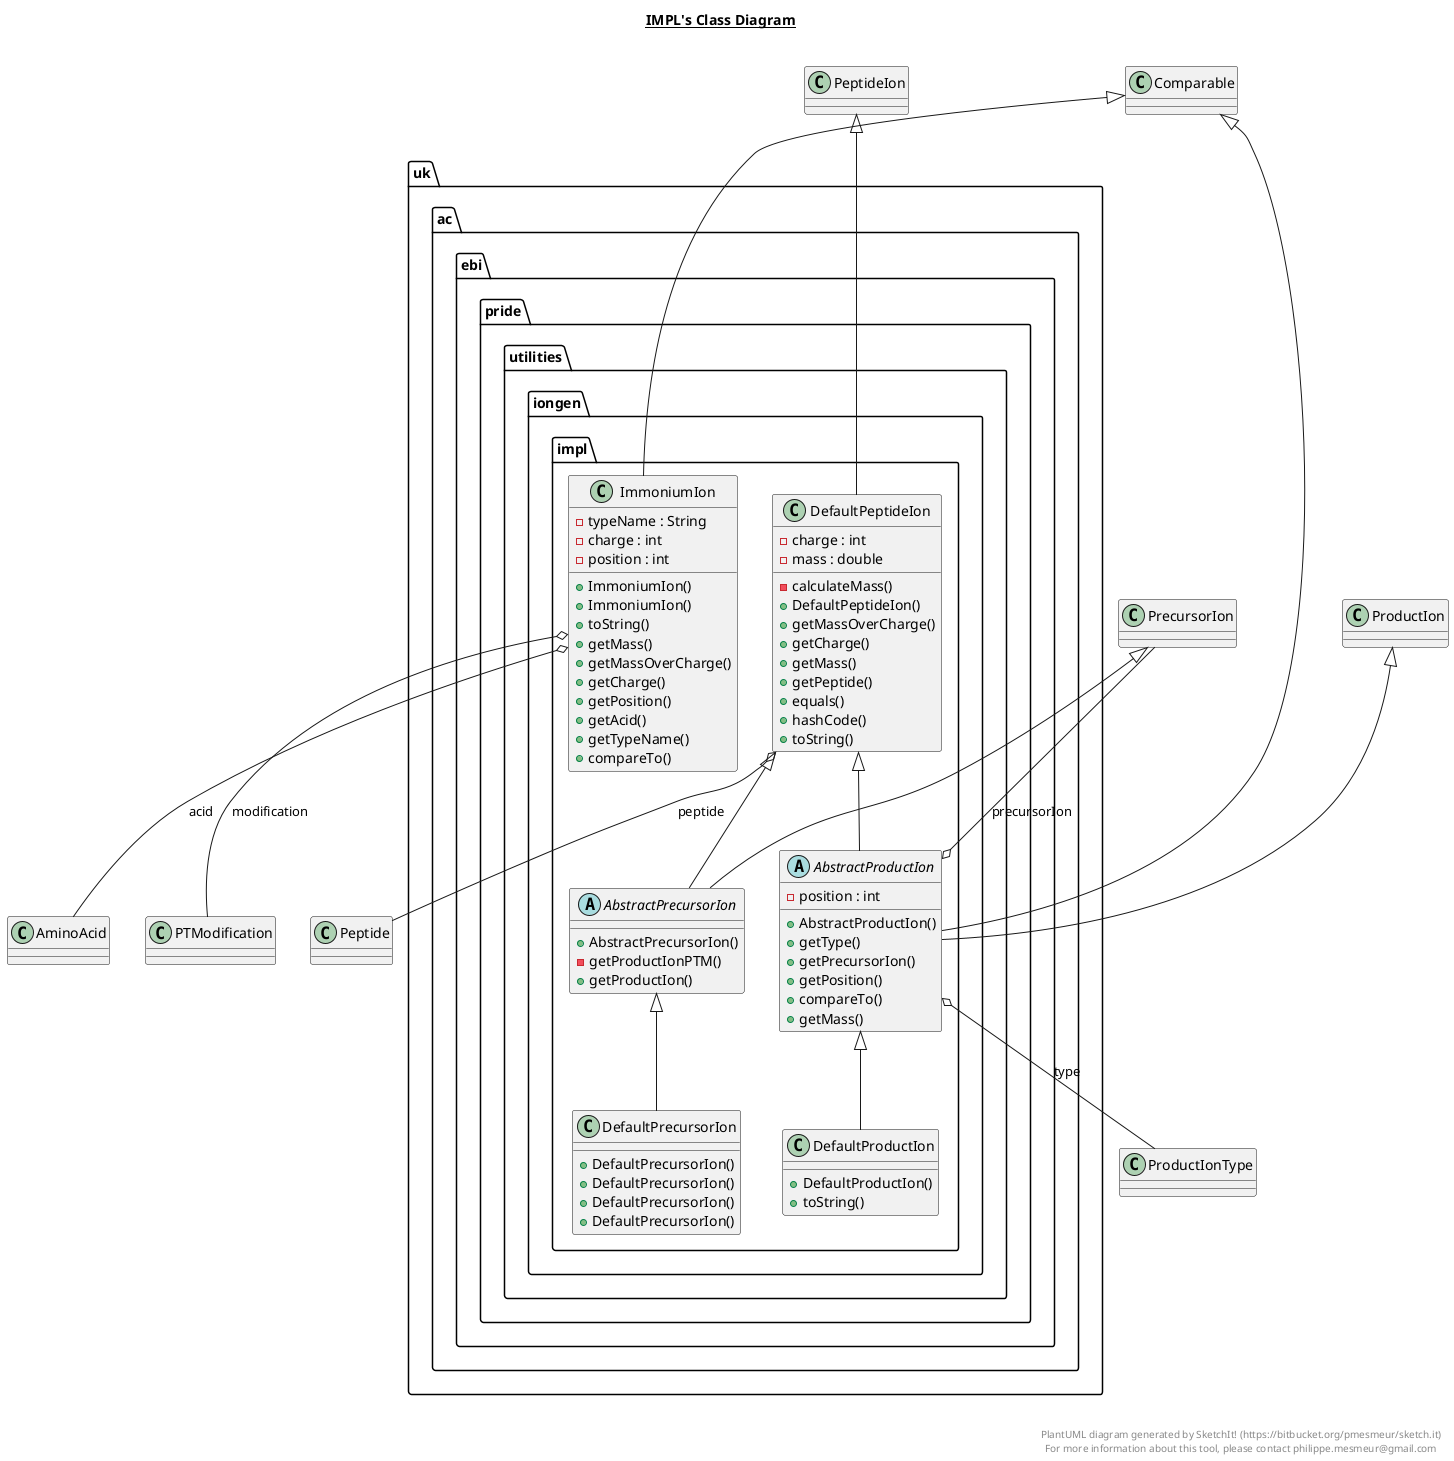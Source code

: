 @startuml

title __IMPL's Class Diagram__\n

  package uk.ac.ebi.pride.utilities.iongen {
    package uk.ac.ebi.pride.utilities.iongen.impl {
      abstract class AbstractPrecursorIon {
          + AbstractPrecursorIon()
          - getProductIonPTM()
          + getProductIon()
      }
    }
  }
  

  package uk.ac.ebi.pride.utilities.iongen {
    package uk.ac.ebi.pride.utilities.iongen.impl {
      abstract class AbstractProductIon {
          - position : int
          + AbstractProductIon()
          + getType()
          + getPrecursorIon()
          + getPosition()
          + compareTo()
          + getMass()
      }
    }
  }
  

  package uk.ac.ebi.pride.utilities.iongen {
    package uk.ac.ebi.pride.utilities.iongen.impl {
      class DefaultPeptideIon {
          - charge : int
          - mass : double
          - calculateMass()
          + DefaultPeptideIon()
          + getMassOverCharge()
          + getCharge()
          + getMass()
          + getPeptide()
          + equals()
          + hashCode()
          + toString()
      }
    }
  }
  

  package uk.ac.ebi.pride.utilities.iongen {
    package uk.ac.ebi.pride.utilities.iongen.impl {
      class DefaultPrecursorIon {
          + DefaultPrecursorIon()
          + DefaultPrecursorIon()
          + DefaultPrecursorIon()
          + DefaultPrecursorIon()
      }
    }
  }
  

  package uk.ac.ebi.pride.utilities.iongen {
    package uk.ac.ebi.pride.utilities.iongen.impl {
      class DefaultProductIon {
          + DefaultProductIon()
          + toString()
      }
    }
  }
  

  package uk.ac.ebi.pride.utilities.iongen {
    package uk.ac.ebi.pride.utilities.iongen.impl {
      class ImmoniumIon {
          - typeName : String
          - charge : int
          - position : int
          + ImmoniumIon()
          + ImmoniumIon()
          + toString()
          + getMass()
          + getMassOverCharge()
          + getCharge()
          + getPosition()
          + getAcid()
          + getTypeName()
          + compareTo()
      }
    }
  }
  

  AbstractPrecursorIon -up-|> PrecursorIon
  AbstractPrecursorIon -up-|> DefaultPeptideIon
  AbstractProductIon -up-|> ProductIon
  AbstractProductIon -up-|> Comparable
  AbstractProductIon -up-|> DefaultPeptideIon
  AbstractProductIon o-- PrecursorIon : precursorIon
  AbstractProductIon o-- ProductIonType : type
  DefaultPeptideIon -up-|> PeptideIon
  DefaultPeptideIon o-- Peptide : peptide
  DefaultPrecursorIon -up-|> AbstractPrecursorIon
  DefaultProductIon -up-|> AbstractProductIon
  ImmoniumIon -up-|> Comparable
  ImmoniumIon o-- AminoAcid : acid
  ImmoniumIon o-- PTModification : modification


right footer


PlantUML diagram generated by SketchIt! (https://bitbucket.org/pmesmeur/sketch.it)
For more information about this tool, please contact philippe.mesmeur@gmail.com
endfooter

@enduml
